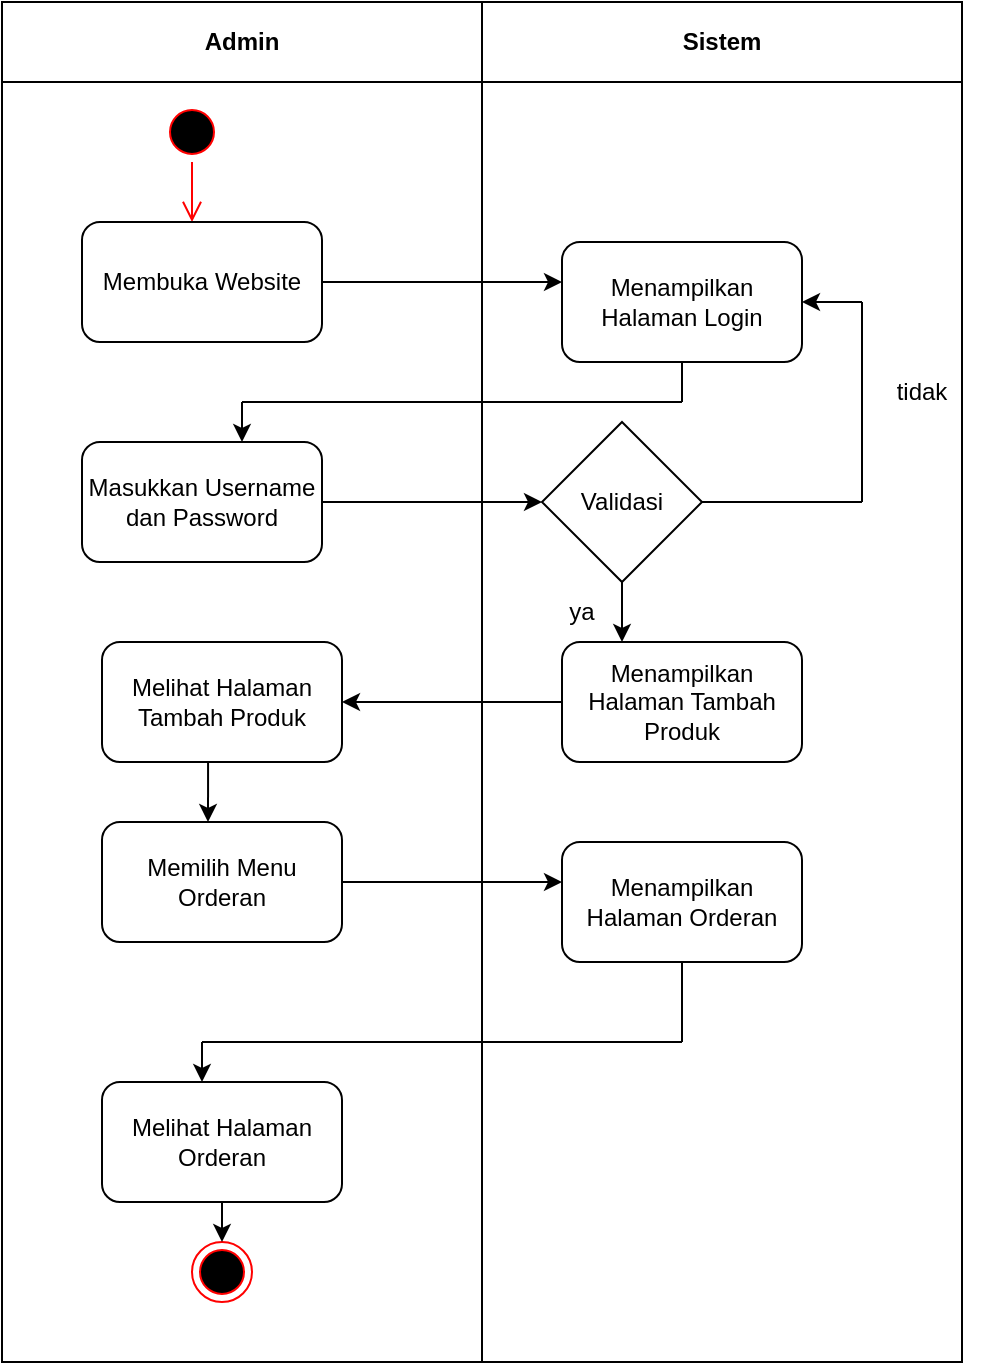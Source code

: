 <mxfile version="27.1.6">
  <diagram name="Page-1" id="hn7rGJjCdzYfXZ9ZLsk9">
    <mxGraphModel dx="1426" dy="789" grid="1" gridSize="10" guides="1" tooltips="1" connect="1" arrows="1" fold="1" page="1" pageScale="1" pageWidth="850" pageHeight="1100" math="0" shadow="0">
      <root>
        <mxCell id="0" />
        <mxCell id="1" parent="0" />
        <mxCell id="IdkEX-wO0B-35H_ZXFYB-1" value="Admin" style="swimlane;whiteSpace=wrap;html=1;startSize=40;" vertex="1" parent="1">
          <mxGeometry x="120" y="80" width="240" height="680" as="geometry" />
        </mxCell>
        <mxCell id="IdkEX-wO0B-35H_ZXFYB-3" value="" style="ellipse;html=1;shape=startState;fillColor=#000000;strokeColor=#ff0000;" vertex="1" parent="IdkEX-wO0B-35H_ZXFYB-1">
          <mxGeometry x="80" y="50" width="30" height="30" as="geometry" />
        </mxCell>
        <mxCell id="IdkEX-wO0B-35H_ZXFYB-4" value="" style="edgeStyle=orthogonalEdgeStyle;html=1;verticalAlign=bottom;endArrow=open;endSize=8;strokeColor=#ff0000;rounded=0;" edge="1" source="IdkEX-wO0B-35H_ZXFYB-3" parent="IdkEX-wO0B-35H_ZXFYB-1">
          <mxGeometry relative="1" as="geometry">
            <mxPoint x="95" y="110" as="targetPoint" />
          </mxGeometry>
        </mxCell>
        <mxCell id="IdkEX-wO0B-35H_ZXFYB-5" value="Membuka Website" style="rounded=1;whiteSpace=wrap;html=1;" vertex="1" parent="IdkEX-wO0B-35H_ZXFYB-1">
          <mxGeometry x="40" y="110" width="120" height="60" as="geometry" />
        </mxCell>
        <mxCell id="IdkEX-wO0B-35H_ZXFYB-19" value="Masukkan Username dan Password" style="rounded=1;whiteSpace=wrap;html=1;" vertex="1" parent="IdkEX-wO0B-35H_ZXFYB-1">
          <mxGeometry x="40" y="220" width="120" height="60" as="geometry" />
        </mxCell>
        <mxCell id="IdkEX-wO0B-35H_ZXFYB-36" value="Melihat Halaman Tambah Produk" style="rounded=1;whiteSpace=wrap;html=1;" vertex="1" parent="IdkEX-wO0B-35H_ZXFYB-1">
          <mxGeometry x="50" y="320" width="120" height="60" as="geometry" />
        </mxCell>
        <mxCell id="IdkEX-wO0B-35H_ZXFYB-37" value="" style="endArrow=classic;html=1;rounded=0;exitX=0.442;exitY=1;exitDx=0;exitDy=0;exitPerimeter=0;" edge="1" parent="IdkEX-wO0B-35H_ZXFYB-1" source="IdkEX-wO0B-35H_ZXFYB-36">
          <mxGeometry width="50" height="50" relative="1" as="geometry">
            <mxPoint x="280" y="550" as="sourcePoint" />
            <mxPoint x="103" y="410" as="targetPoint" />
          </mxGeometry>
        </mxCell>
        <mxCell id="IdkEX-wO0B-35H_ZXFYB-86" value="Memilih Menu Orderan" style="rounded=1;whiteSpace=wrap;html=1;" vertex="1" parent="IdkEX-wO0B-35H_ZXFYB-1">
          <mxGeometry x="50" y="410" width="120" height="60" as="geometry" />
        </mxCell>
        <mxCell id="IdkEX-wO0B-35H_ZXFYB-94" value="Melihat Halaman Orderan" style="rounded=1;whiteSpace=wrap;html=1;" vertex="1" parent="IdkEX-wO0B-35H_ZXFYB-1">
          <mxGeometry x="50" y="540" width="120" height="60" as="geometry" />
        </mxCell>
        <mxCell id="IdkEX-wO0B-35H_ZXFYB-96" value="" style="ellipse;html=1;shape=endState;fillColor=#000000;strokeColor=#ff0000;" vertex="1" parent="IdkEX-wO0B-35H_ZXFYB-1">
          <mxGeometry x="95" y="620" width="30" height="30" as="geometry" />
        </mxCell>
        <mxCell id="IdkEX-wO0B-35H_ZXFYB-2" value="Sistem" style="swimlane;whiteSpace=wrap;html=1;startSize=40;" vertex="1" parent="1">
          <mxGeometry x="360" y="80" width="240" height="680" as="geometry" />
        </mxCell>
        <mxCell id="IdkEX-wO0B-35H_ZXFYB-14" value="Menampilkan Halaman Login" style="rounded=1;whiteSpace=wrap;html=1;" vertex="1" parent="IdkEX-wO0B-35H_ZXFYB-2">
          <mxGeometry x="40" y="120" width="120" height="60" as="geometry" />
        </mxCell>
        <mxCell id="IdkEX-wO0B-35H_ZXFYB-22" value="Validasi" style="rhombus;whiteSpace=wrap;html=1;" vertex="1" parent="IdkEX-wO0B-35H_ZXFYB-2">
          <mxGeometry x="30" y="210" width="80" height="80" as="geometry" />
        </mxCell>
        <mxCell id="IdkEX-wO0B-35H_ZXFYB-33" value="ya" style="text;html=1;align=center;verticalAlign=middle;whiteSpace=wrap;rounded=0;" vertex="1" parent="IdkEX-wO0B-35H_ZXFYB-2">
          <mxGeometry x="20" y="290" width="60" height="30" as="geometry" />
        </mxCell>
        <mxCell id="IdkEX-wO0B-35H_ZXFYB-34" value="Menampilkan Halaman Tambah Produk" style="rounded=1;whiteSpace=wrap;html=1;" vertex="1" parent="IdkEX-wO0B-35H_ZXFYB-2">
          <mxGeometry x="40" y="320" width="120" height="60" as="geometry" />
        </mxCell>
        <mxCell id="IdkEX-wO0B-35H_ZXFYB-17" value="" style="endArrow=none;html=1;rounded=0;" edge="1" parent="IdkEX-wO0B-35H_ZXFYB-2">
          <mxGeometry width="50" height="50" relative="1" as="geometry">
            <mxPoint x="-120" y="200" as="sourcePoint" />
            <mxPoint x="100" y="200" as="targetPoint" />
          </mxGeometry>
        </mxCell>
        <mxCell id="IdkEX-wO0B-35H_ZXFYB-31" value="tidak" style="text;html=1;align=center;verticalAlign=middle;whiteSpace=wrap;rounded=0;" vertex="1" parent="IdkEX-wO0B-35H_ZXFYB-2">
          <mxGeometry x="190" y="180" width="60" height="30" as="geometry" />
        </mxCell>
        <mxCell id="IdkEX-wO0B-35H_ZXFYB-83" value="" style="endArrow=none;html=1;rounded=0;" edge="1" parent="IdkEX-wO0B-35H_ZXFYB-2">
          <mxGeometry width="50" height="50" relative="1" as="geometry">
            <mxPoint x="110" y="250" as="sourcePoint" />
            <mxPoint x="190" y="250" as="targetPoint" />
          </mxGeometry>
        </mxCell>
        <mxCell id="IdkEX-wO0B-35H_ZXFYB-89" value="Menampilkan Halaman Orderan" style="rounded=1;whiteSpace=wrap;html=1;" vertex="1" parent="IdkEX-wO0B-35H_ZXFYB-2">
          <mxGeometry x="40" y="420" width="120" height="60" as="geometry" />
        </mxCell>
        <mxCell id="IdkEX-wO0B-35H_ZXFYB-6" value="" style="endArrow=classic;html=1;rounded=0;exitX=1;exitY=0.5;exitDx=0;exitDy=0;" edge="1" parent="1" source="IdkEX-wO0B-35H_ZXFYB-5">
          <mxGeometry width="50" height="50" relative="1" as="geometry">
            <mxPoint x="400" y="430" as="sourcePoint" />
            <mxPoint x="400" y="220" as="targetPoint" />
          </mxGeometry>
        </mxCell>
        <mxCell id="IdkEX-wO0B-35H_ZXFYB-21" value="" style="endArrow=classic;html=1;rounded=0;exitX=1;exitY=0.5;exitDx=0;exitDy=0;" edge="1" parent="1" source="IdkEX-wO0B-35H_ZXFYB-19">
          <mxGeometry width="50" height="50" relative="1" as="geometry">
            <mxPoint x="400" y="430" as="sourcePoint" />
            <mxPoint x="390" y="330" as="targetPoint" />
          </mxGeometry>
        </mxCell>
        <mxCell id="IdkEX-wO0B-35H_ZXFYB-32" value="" style="endArrow=classic;html=1;rounded=0;exitX=0.5;exitY=1;exitDx=0;exitDy=0;" edge="1" parent="1" source="IdkEX-wO0B-35H_ZXFYB-22">
          <mxGeometry width="50" height="50" relative="1" as="geometry">
            <mxPoint x="400" y="430" as="sourcePoint" />
            <mxPoint x="430" y="400" as="targetPoint" />
          </mxGeometry>
        </mxCell>
        <mxCell id="IdkEX-wO0B-35H_ZXFYB-35" value="" style="endArrow=classic;html=1;rounded=0;exitX=0;exitY=0.5;exitDx=0;exitDy=0;entryX=1;entryY=0.5;entryDx=0;entryDy=0;" edge="1" parent="1" source="IdkEX-wO0B-35H_ZXFYB-34" target="IdkEX-wO0B-35H_ZXFYB-36">
          <mxGeometry width="50" height="50" relative="1" as="geometry">
            <mxPoint x="390" y="640" as="sourcePoint" />
            <mxPoint x="290" y="630" as="targetPoint" />
          </mxGeometry>
        </mxCell>
        <mxCell id="IdkEX-wO0B-35H_ZXFYB-71" value="" style="endArrow=none;html=1;rounded=0;entryX=0.5;entryY=1;entryDx=0;entryDy=0;" edge="1" parent="1" target="IdkEX-wO0B-35H_ZXFYB-14">
          <mxGeometry width="50" height="50" relative="1" as="geometry">
            <mxPoint x="460" y="280" as="sourcePoint" />
            <mxPoint x="450" y="270" as="targetPoint" />
          </mxGeometry>
        </mxCell>
        <mxCell id="IdkEX-wO0B-35H_ZXFYB-76" value="" style="endArrow=classic;html=1;rounded=0;" edge="1" parent="1">
          <mxGeometry width="50" height="50" relative="1" as="geometry">
            <mxPoint x="240" y="280" as="sourcePoint" />
            <mxPoint x="240" y="300" as="targetPoint" />
          </mxGeometry>
        </mxCell>
        <mxCell id="IdkEX-wO0B-35H_ZXFYB-84" value="" style="endArrow=none;html=1;rounded=0;" edge="1" parent="1">
          <mxGeometry width="50" height="50" relative="1" as="geometry">
            <mxPoint x="550" y="230" as="sourcePoint" />
            <mxPoint x="550" y="330" as="targetPoint" />
          </mxGeometry>
        </mxCell>
        <mxCell id="IdkEX-wO0B-35H_ZXFYB-85" value="" style="endArrow=classic;html=1;rounded=0;entryX=1;entryY=0.5;entryDx=0;entryDy=0;" edge="1" parent="1" target="IdkEX-wO0B-35H_ZXFYB-14">
          <mxGeometry width="50" height="50" relative="1" as="geometry">
            <mxPoint x="550" y="230" as="sourcePoint" />
            <mxPoint x="460" y="410" as="targetPoint" />
          </mxGeometry>
        </mxCell>
        <mxCell id="IdkEX-wO0B-35H_ZXFYB-87" value="" style="endArrow=classic;html=1;rounded=0;exitX=1;exitY=0.5;exitDx=0;exitDy=0;" edge="1" parent="1" source="IdkEX-wO0B-35H_ZXFYB-86">
          <mxGeometry width="50" height="50" relative="1" as="geometry">
            <mxPoint x="410" y="460" as="sourcePoint" />
            <mxPoint x="400" y="520" as="targetPoint" />
          </mxGeometry>
        </mxCell>
        <mxCell id="IdkEX-wO0B-35H_ZXFYB-90" value="" style="endArrow=none;html=1;rounded=0;exitX=0.5;exitY=1;exitDx=0;exitDy=0;" edge="1" parent="1" source="IdkEX-wO0B-35H_ZXFYB-89">
          <mxGeometry width="50" height="50" relative="1" as="geometry">
            <mxPoint x="410" y="460" as="sourcePoint" />
            <mxPoint x="460" y="600" as="targetPoint" />
          </mxGeometry>
        </mxCell>
        <mxCell id="IdkEX-wO0B-35H_ZXFYB-92" value="" style="endArrow=none;html=1;rounded=0;" edge="1" parent="1">
          <mxGeometry width="50" height="50" relative="1" as="geometry">
            <mxPoint x="460" y="600" as="sourcePoint" />
            <mxPoint x="220" y="600" as="targetPoint" />
          </mxGeometry>
        </mxCell>
        <mxCell id="IdkEX-wO0B-35H_ZXFYB-93" value="" style="endArrow=classic;html=1;rounded=0;" edge="1" parent="1">
          <mxGeometry width="50" height="50" relative="1" as="geometry">
            <mxPoint x="220" y="600" as="sourcePoint" />
            <mxPoint x="220" y="620" as="targetPoint" />
          </mxGeometry>
        </mxCell>
        <mxCell id="IdkEX-wO0B-35H_ZXFYB-95" value="" style="endArrow=classic;html=1;rounded=0;exitX=0.5;exitY=1;exitDx=0;exitDy=0;" edge="1" parent="1" source="IdkEX-wO0B-35H_ZXFYB-94">
          <mxGeometry width="50" height="50" relative="1" as="geometry">
            <mxPoint x="410" y="460" as="sourcePoint" />
            <mxPoint x="230" y="700" as="targetPoint" />
          </mxGeometry>
        </mxCell>
      </root>
    </mxGraphModel>
  </diagram>
</mxfile>
